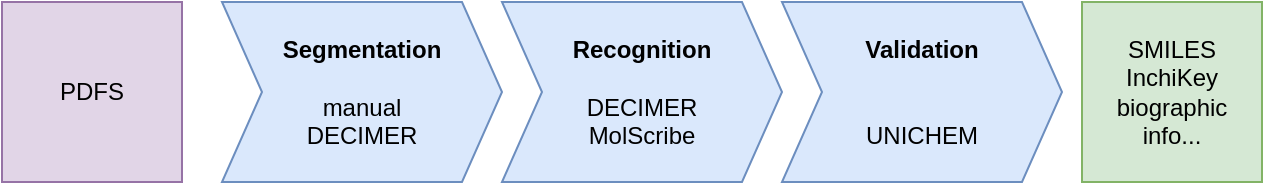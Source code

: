 <mxfile version="21.6.9" type="github">
  <diagram name="Page-1" id="vvLKP6nQ0kpnMnOuwGek">
    <mxGraphModel dx="1434" dy="731" grid="1" gridSize="10" guides="1" tooltips="1" connect="1" arrows="1" fold="1" page="1" pageScale="1" pageWidth="850" pageHeight="1100" math="0" shadow="0">
      <root>
        <mxCell id="0" />
        <mxCell id="1" parent="0" />
        <mxCell id="UlI0JAo9FNJ2orHvCzGF-2" value="&lt;div&gt;&lt;b&gt;Segmentation&lt;/b&gt;&lt;/div&gt;&lt;div&gt;&lt;br&gt;&lt;/div&gt;&lt;div&gt;manual&lt;/div&gt;&lt;div&gt;DECIMER&lt;br&gt;&lt;/div&gt;" style="shape=step;perimeter=stepPerimeter;whiteSpace=wrap;html=1;fixedSize=1;fillColor=#dae8fc;strokeColor=#6c8ebf;" vertex="1" parent="1">
          <mxGeometry x="230" y="350" width="140" height="90" as="geometry" />
        </mxCell>
        <mxCell id="UlI0JAo9FNJ2orHvCzGF-3" value="&lt;div&gt;&lt;b&gt;Recognition&lt;/b&gt;&lt;/div&gt;&lt;div&gt;&lt;br&gt;&lt;/div&gt;&lt;div&gt;DECIMER&lt;/div&gt;&lt;div&gt;MolScribe&lt;br&gt;&lt;/div&gt;" style="shape=step;perimeter=stepPerimeter;whiteSpace=wrap;html=1;fixedSize=1;fillColor=#dae8fc;strokeColor=#6c8ebf;" vertex="1" parent="1">
          <mxGeometry x="370" y="350" width="140" height="90" as="geometry" />
        </mxCell>
        <mxCell id="UlI0JAo9FNJ2orHvCzGF-4" value="&lt;div&gt;&lt;b&gt;Validation&lt;/b&gt;&lt;/div&gt;&lt;div&gt;&lt;br&gt;&lt;/div&gt;&lt;div&gt;&lt;br&gt;&lt;/div&gt;&lt;div&gt;UNICHEM&lt;br&gt;&lt;/div&gt;" style="shape=step;perimeter=stepPerimeter;whiteSpace=wrap;html=1;fixedSize=1;fillColor=#dae8fc;strokeColor=#6c8ebf;" vertex="1" parent="1">
          <mxGeometry x="510" y="350" width="140" height="90" as="geometry" />
        </mxCell>
        <mxCell id="UlI0JAo9FNJ2orHvCzGF-5" value="PDFS" style="whiteSpace=wrap;html=1;aspect=fixed;fillColor=#e1d5e7;strokeColor=#9673a6;" vertex="1" parent="1">
          <mxGeometry x="120" y="350" width="90" height="90" as="geometry" />
        </mxCell>
        <mxCell id="UlI0JAo9FNJ2orHvCzGF-6" value="&lt;div&gt;SMILES&lt;/div&gt;&lt;div&gt;InchiKey&lt;/div&gt;&lt;div&gt;biographic&lt;/div&gt;&lt;div&gt;info...&lt;br&gt;&lt;/div&gt;" style="whiteSpace=wrap;html=1;aspect=fixed;fillColor=#d5e8d4;strokeColor=#82b366;" vertex="1" parent="1">
          <mxGeometry x="660" y="350" width="90" height="90" as="geometry" />
        </mxCell>
      </root>
    </mxGraphModel>
  </diagram>
</mxfile>
